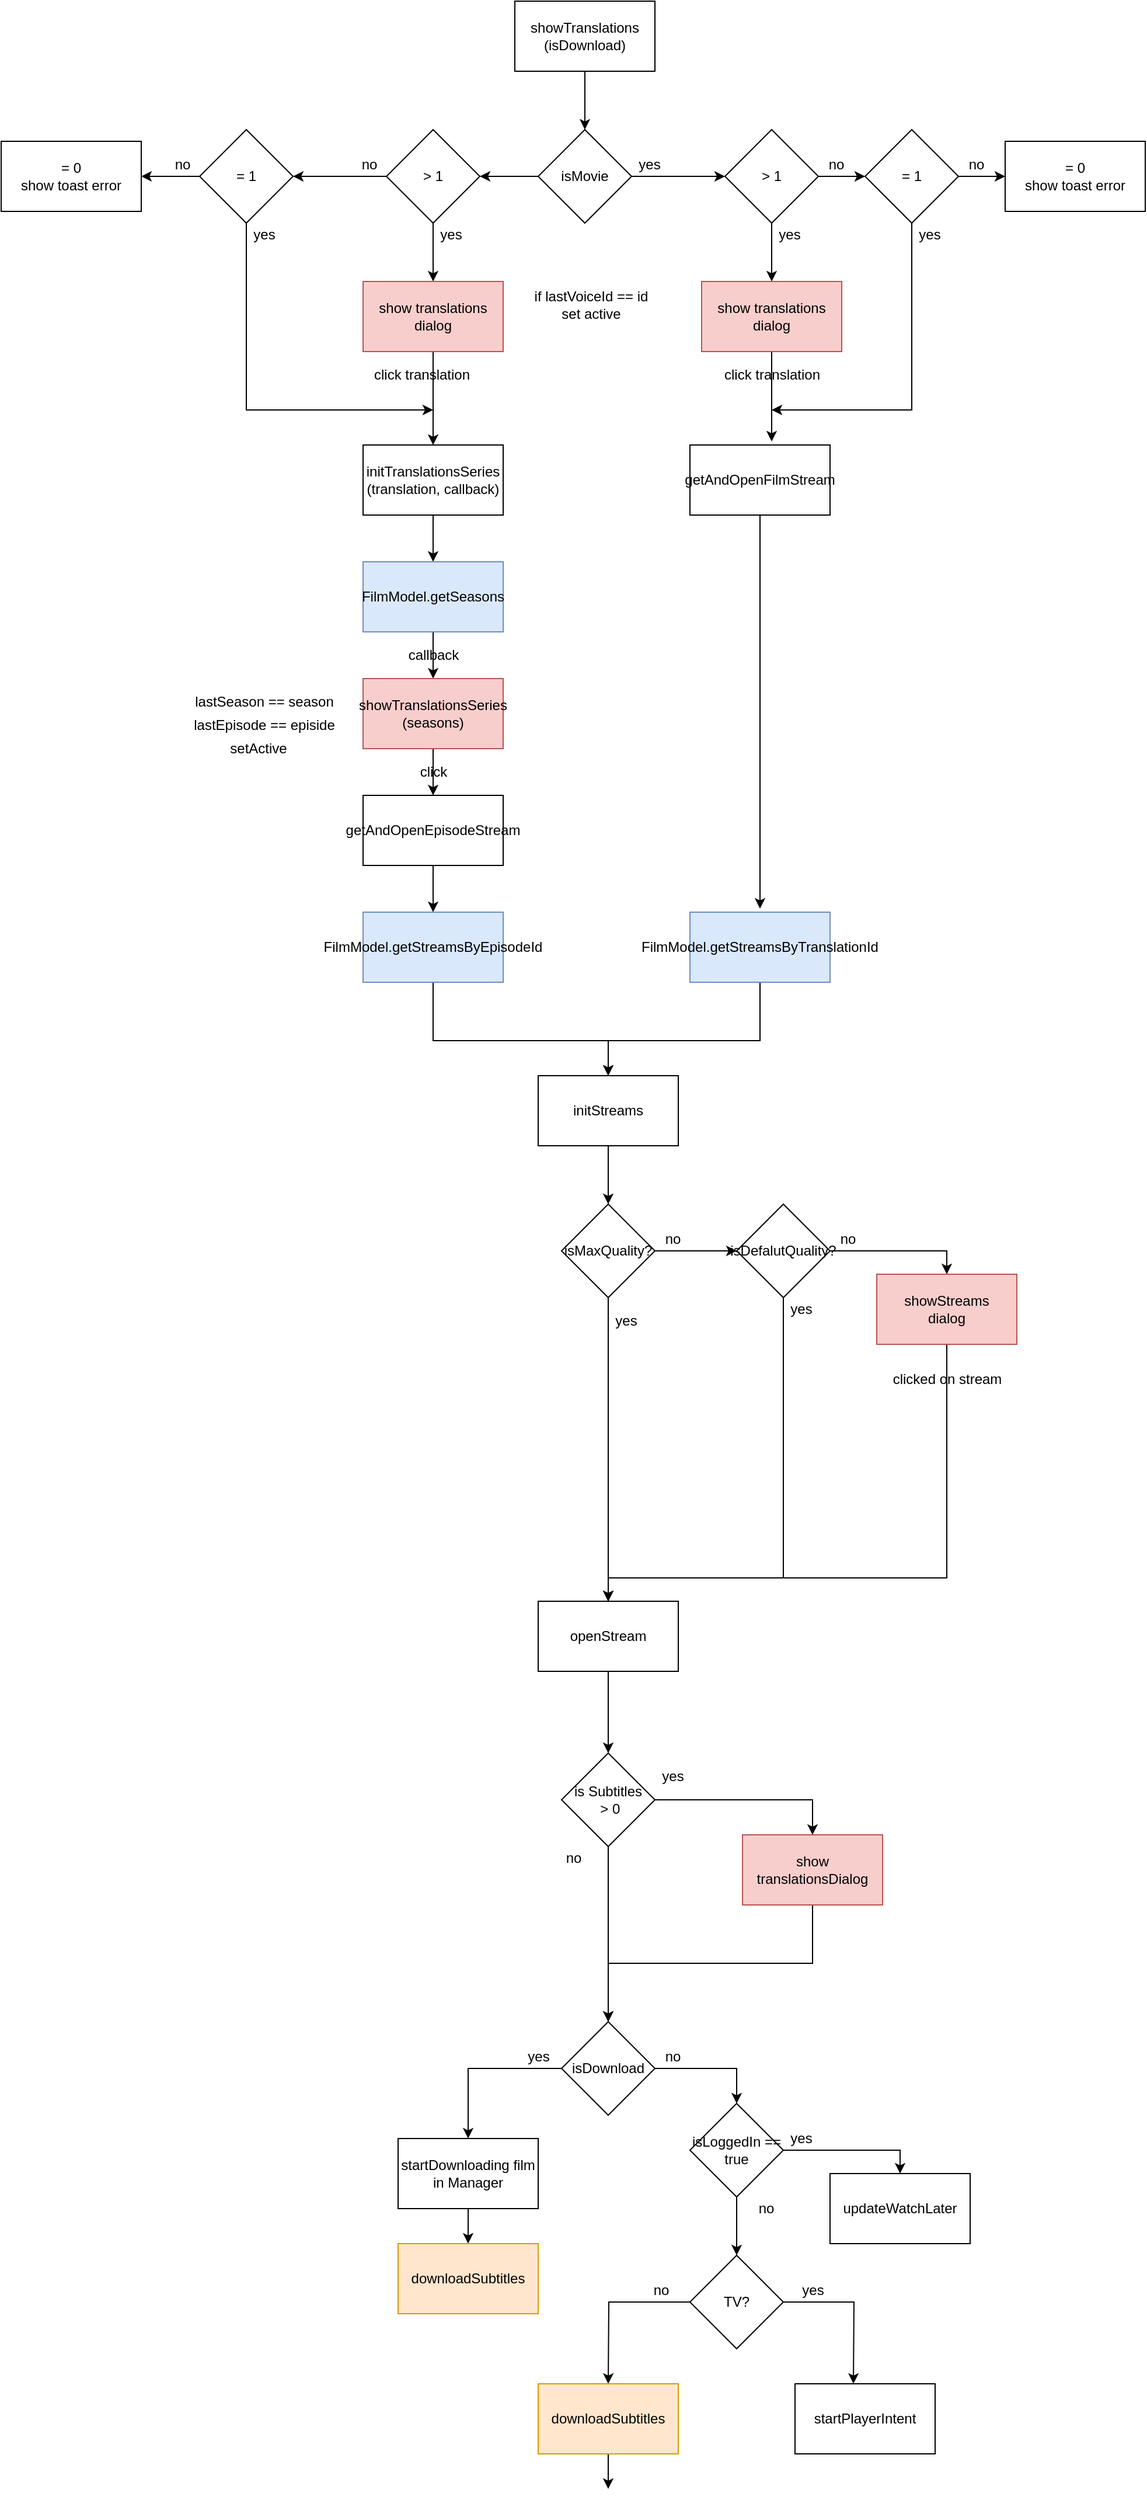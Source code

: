 <mxfile version="14.6.13" type="device"><diagram id="mMQAX7Scx4HPEl88t7cJ" name="Page-1"><mxGraphModel dx="2186" dy="806" grid="1" gridSize="10" guides="1" tooltips="1" connect="1" arrows="1" fold="1" page="1" pageScale="1" pageWidth="1100" pageHeight="850" math="0" shadow="0"><root><mxCell id="0"/><mxCell id="1" parent="0"/><mxCell id="85lDhkSbl57LRp26auMe-8" style="edgeStyle=orthogonalEdgeStyle;rounded=0;orthogonalLoop=1;jettySize=auto;html=1;entryX=0.5;entryY=0;entryDx=0;entryDy=0;" parent="1" source="85lDhkSbl57LRp26auMe-4" target="85lDhkSbl57LRp26auMe-5" edge="1"><mxGeometry relative="1" as="geometry"/></mxCell><mxCell id="85lDhkSbl57LRp26auMe-4" value="showTranslations&lt;br&gt;(isDownload)" style="rounded=0;whiteSpace=wrap;html=1;" parent="1" vertex="1"><mxGeometry x="380" y="310" width="120" height="60" as="geometry"/></mxCell><mxCell id="85lDhkSbl57LRp26auMe-10" style="edgeStyle=orthogonalEdgeStyle;rounded=0;orthogonalLoop=1;jettySize=auto;html=1;entryX=0;entryY=0.5;entryDx=0;entryDy=0;" parent="1" source="85lDhkSbl57LRp26auMe-5" target="85lDhkSbl57LRp26auMe-7" edge="1"><mxGeometry relative="1" as="geometry"/></mxCell><mxCell id="85lDhkSbl57LRp26auMe-46" style="edgeStyle=orthogonalEdgeStyle;rounded=0;orthogonalLoop=1;jettySize=auto;html=1;entryX=1;entryY=0.5;entryDx=0;entryDy=0;" parent="1" source="85lDhkSbl57LRp26auMe-5" target="85lDhkSbl57LRp26auMe-38" edge="1"><mxGeometry relative="1" as="geometry"/></mxCell><mxCell id="85lDhkSbl57LRp26auMe-5" value="isMovie" style="rhombus;whiteSpace=wrap;html=1;" parent="1" vertex="1"><mxGeometry x="400" y="420" width="80" height="80" as="geometry"/></mxCell><mxCell id="85lDhkSbl57LRp26auMe-6" value="yes" style="text;html=1;align=center;verticalAlign=middle;resizable=0;points=[];autosize=1;strokeColor=none;" parent="1" vertex="1"><mxGeometry x="480" y="440" width="30" height="20" as="geometry"/></mxCell><mxCell id="85lDhkSbl57LRp26auMe-11" style="edgeStyle=orthogonalEdgeStyle;rounded=0;orthogonalLoop=1;jettySize=auto;html=1;" parent="1" source="85lDhkSbl57LRp26auMe-7" edge="1"><mxGeometry relative="1" as="geometry"><mxPoint x="600" y="550" as="targetPoint"/></mxGeometry></mxCell><mxCell id="85lDhkSbl57LRp26auMe-12" style="edgeStyle=orthogonalEdgeStyle;rounded=0;orthogonalLoop=1;jettySize=auto;html=1;" parent="1" source="85lDhkSbl57LRp26auMe-7" edge="1"><mxGeometry relative="1" as="geometry"><mxPoint x="680" y="460" as="targetPoint"/></mxGeometry></mxCell><mxCell id="85lDhkSbl57LRp26auMe-7" value="&amp;gt; 1" style="rhombus;whiteSpace=wrap;html=1;" parent="1" vertex="1"><mxGeometry x="560" y="420" width="80" height="80" as="geometry"/></mxCell><mxCell id="85lDhkSbl57LRp26auMe-16" style="edgeStyle=orthogonalEdgeStyle;rounded=0;orthogonalLoop=1;jettySize=auto;html=1;entryX=0;entryY=0.5;entryDx=0;entryDy=0;" parent="1" source="85lDhkSbl57LRp26auMe-13" edge="1"><mxGeometry relative="1" as="geometry"><mxPoint x="800" y="460" as="targetPoint"/></mxGeometry></mxCell><mxCell id="85lDhkSbl57LRp26auMe-23" style="edgeStyle=orthogonalEdgeStyle;rounded=0;orthogonalLoop=1;jettySize=auto;html=1;" parent="1" source="85lDhkSbl57LRp26auMe-13" edge="1"><mxGeometry relative="1" as="geometry"><mxPoint x="600" y="660" as="targetPoint"/><Array as="points"><mxPoint x="720" y="660"/><mxPoint x="600" y="660"/></Array></mxGeometry></mxCell><mxCell id="85lDhkSbl57LRp26auMe-13" value="= 1" style="rhombus;whiteSpace=wrap;html=1;" parent="1" vertex="1"><mxGeometry x="680" y="420" width="80" height="80" as="geometry"/></mxCell><mxCell id="85lDhkSbl57LRp26auMe-17" value="yes" style="text;html=1;align=center;verticalAlign=middle;resizable=0;points=[];autosize=1;strokeColor=none;" parent="1" vertex="1"><mxGeometry x="720" y="500" width="30" height="20" as="geometry"/></mxCell><mxCell id="85lDhkSbl57LRp26auMe-19" value="no" style="text;html=1;align=center;verticalAlign=middle;resizable=0;points=[];autosize=1;strokeColor=none;" parent="1" vertex="1"><mxGeometry x="640" y="440" width="30" height="20" as="geometry"/></mxCell><mxCell id="85lDhkSbl57LRp26auMe-20" value="no" style="text;html=1;align=center;verticalAlign=middle;resizable=0;points=[];autosize=1;strokeColor=none;" parent="1" vertex="1"><mxGeometry x="760" y="440" width="30" height="20" as="geometry"/></mxCell><mxCell id="85lDhkSbl57LRp26auMe-24" value="yes" style="text;html=1;align=center;verticalAlign=middle;resizable=0;points=[];autosize=1;strokeColor=none;" parent="1" vertex="1"><mxGeometry x="600" y="500" width="30" height="20" as="geometry"/></mxCell><mxCell id="85lDhkSbl57LRp26auMe-25" value="= 0&lt;br&gt;show toast error" style="rounded=0;whiteSpace=wrap;html=1;" parent="1" vertex="1"><mxGeometry x="800" y="430" width="120" height="60" as="geometry"/></mxCell><mxCell id="cDGZaqkEyRVVqYqLpWu5-2" style="edgeStyle=orthogonalEdgeStyle;rounded=0;orthogonalLoop=1;jettySize=auto;html=1;" parent="1" source="85lDhkSbl57LRp26auMe-26" edge="1"><mxGeometry relative="1" as="geometry"><mxPoint x="600" y="687" as="targetPoint"/></mxGeometry></mxCell><mxCell id="85lDhkSbl57LRp26auMe-26" value="show translations dialog" style="whiteSpace=wrap;html=1;fillColor=#f8cecc;strokeColor=#b85450;" parent="1" vertex="1"><mxGeometry x="540" y="550" width="120" height="60" as="geometry"/></mxCell><mxCell id="85lDhkSbl57LRp26auMe-29" value="click translation" style="text;html=1;align=center;verticalAlign=middle;resizable=0;points=[];autosize=1;strokeColor=none;" parent="1" vertex="1"><mxGeometry x="550" y="620" width="100" height="20" as="geometry"/></mxCell><mxCell id="85lDhkSbl57LRp26auMe-47" style="edgeStyle=orthogonalEdgeStyle;rounded=0;orthogonalLoop=1;jettySize=auto;html=1;entryX=1;entryY=0.5;entryDx=0;entryDy=0;" parent="1" source="85lDhkSbl57LRp26auMe-36" target="85lDhkSbl57LRp26auMe-43" edge="1"><mxGeometry relative="1" as="geometry"/></mxCell><mxCell id="85lDhkSbl57LRp26auMe-48" style="edgeStyle=orthogonalEdgeStyle;rounded=0;orthogonalLoop=1;jettySize=auto;html=1;" parent="1" source="85lDhkSbl57LRp26auMe-36" edge="1"><mxGeometry relative="1" as="geometry"><mxPoint x="310" y="660" as="targetPoint"/><Array as="points"><mxPoint x="150" y="660"/><mxPoint x="310" y="660"/></Array></mxGeometry></mxCell><mxCell id="85lDhkSbl57LRp26auMe-36" value="= 1" style="rhombus;whiteSpace=wrap;html=1;flipH=1;" parent="1" vertex="1"><mxGeometry x="110" y="420" width="80" height="80" as="geometry"/></mxCell><mxCell id="85lDhkSbl57LRp26auMe-45" style="edgeStyle=orthogonalEdgeStyle;rounded=0;orthogonalLoop=1;jettySize=auto;html=1;entryX=1;entryY=0.5;entryDx=0;entryDy=0;" parent="1" source="85lDhkSbl57LRp26auMe-38" target="85lDhkSbl57LRp26auMe-36" edge="1"><mxGeometry relative="1" as="geometry"/></mxCell><mxCell id="85lDhkSbl57LRp26auMe-49" style="edgeStyle=orthogonalEdgeStyle;rounded=0;orthogonalLoop=1;jettySize=auto;html=1;" parent="1" source="85lDhkSbl57LRp26auMe-38" edge="1"><mxGeometry relative="1" as="geometry"><mxPoint x="310.0" y="550" as="targetPoint"/></mxGeometry></mxCell><mxCell id="85lDhkSbl57LRp26auMe-38" value="&amp;gt; 1" style="rhombus;whiteSpace=wrap;html=1;flipH=1;" parent="1" vertex="1"><mxGeometry x="270" y="420" width="80" height="80" as="geometry"/></mxCell><mxCell id="85lDhkSbl57LRp26auMe-39" value="yes" style="text;html=1;align=center;verticalAlign=middle;resizable=0;points=[];autosize=1;strokeColor=none;flipH=1;" parent="1" vertex="1"><mxGeometry x="310" y="500" width="30" height="20" as="geometry"/></mxCell><mxCell id="85lDhkSbl57LRp26auMe-40" value="no" style="text;html=1;align=center;verticalAlign=middle;resizable=0;points=[];autosize=1;strokeColor=none;flipH=1;" parent="1" vertex="1"><mxGeometry x="240" y="440" width="30" height="20" as="geometry"/></mxCell><mxCell id="85lDhkSbl57LRp26auMe-41" value="no" style="text;html=1;align=center;verticalAlign=middle;resizable=0;points=[];autosize=1;strokeColor=none;flipH=1;" parent="1" vertex="1"><mxGeometry x="80" y="440" width="30" height="20" as="geometry"/></mxCell><mxCell id="85lDhkSbl57LRp26auMe-42" value="yes" style="text;html=1;align=center;verticalAlign=middle;resizable=0;points=[];autosize=1;strokeColor=none;flipH=1;" parent="1" vertex="1"><mxGeometry x="150" y="500" width="30" height="20" as="geometry"/></mxCell><mxCell id="85lDhkSbl57LRp26auMe-43" value="= 0&lt;br&gt;show toast error" style="rounded=0;whiteSpace=wrap;html=1;flipH=1;" parent="1" vertex="1"><mxGeometry x="-60" y="430" width="120" height="60" as="geometry"/></mxCell><mxCell id="85lDhkSbl57LRp26auMe-58" style="edgeStyle=orthogonalEdgeStyle;rounded=0;orthogonalLoop=1;jettySize=auto;html=1;" parent="1" source="85lDhkSbl57LRp26auMe-50" edge="1"><mxGeometry relative="1" as="geometry"><mxPoint x="310" y="790" as="targetPoint"/></mxGeometry></mxCell><mxCell id="85lDhkSbl57LRp26auMe-50" value="initTranslationsSeries&lt;br&gt;(translation, callback)" style="whiteSpace=wrap;html=1;" parent="1" vertex="1"><mxGeometry x="250" y="690" width="120" height="60" as="geometry"/></mxCell><mxCell id="85lDhkSbl57LRp26auMe-54" style="edgeStyle=orthogonalEdgeStyle;rounded=0;orthogonalLoop=1;jettySize=auto;html=1;entryX=0.5;entryY=0;entryDx=0;entryDy=0;" parent="1" source="85lDhkSbl57LRp26auMe-51" target="85lDhkSbl57LRp26auMe-50" edge="1"><mxGeometry relative="1" as="geometry"/></mxCell><mxCell id="85lDhkSbl57LRp26auMe-51" value="show translations dialog" style="whiteSpace=wrap;html=1;fillColor=#f8cecc;strokeColor=#b85450;" parent="1" vertex="1"><mxGeometry x="250" y="550" width="120" height="60" as="geometry"/></mxCell><mxCell id="85lDhkSbl57LRp26auMe-52" value="click translation" style="text;html=1;align=center;verticalAlign=middle;resizable=0;points=[];autosize=1;strokeColor=none;" parent="1" vertex="1"><mxGeometry x="250" y="620" width="100" height="20" as="geometry"/></mxCell><mxCell id="85lDhkSbl57LRp26auMe-56" value="if lastVoiceId == id&lt;br&gt;set active" style="text;html=1;align=center;verticalAlign=middle;resizable=0;points=[];autosize=1;strokeColor=none;" parent="1" vertex="1"><mxGeometry x="390" y="555" width="110" height="30" as="geometry"/></mxCell><mxCell id="85lDhkSbl57LRp26auMe-63" style="edgeStyle=orthogonalEdgeStyle;rounded=0;orthogonalLoop=1;jettySize=auto;html=1;entryX=0.5;entryY=0;entryDx=0;entryDy=0;" parent="1" source="85lDhkSbl57LRp26auMe-57" target="85lDhkSbl57LRp26auMe-59" edge="1"><mxGeometry relative="1" as="geometry"/></mxCell><mxCell id="85lDhkSbl57LRp26auMe-57" value="FilmModel.getSeasons" style="whiteSpace=wrap;html=1;fillColor=#dae8fc;strokeColor=#6c8ebf;" parent="1" vertex="1"><mxGeometry x="250" y="790" width="120" height="60" as="geometry"/></mxCell><mxCell id="85lDhkSbl57LRp26auMe-72" style="edgeStyle=orthogonalEdgeStyle;rounded=0;orthogonalLoop=1;jettySize=auto;html=1;entryX=0.5;entryY=0;entryDx=0;entryDy=0;" parent="1" source="85lDhkSbl57LRp26auMe-59" target="85lDhkSbl57LRp26auMe-71" edge="1"><mxGeometry relative="1" as="geometry"/></mxCell><mxCell id="85lDhkSbl57LRp26auMe-59" value="showTranslationsSeries&lt;br&gt;(seasons)" style="whiteSpace=wrap;html=1;fillColor=#f8cecc;strokeColor=#b85450;" parent="1" vertex="1"><mxGeometry x="250" y="890" width="120" height="60" as="geometry"/></mxCell><mxCell id="85lDhkSbl57LRp26auMe-60" value="callback" style="text;html=1;align=center;verticalAlign=middle;resizable=0;points=[];autosize=1;strokeColor=none;" parent="1" vertex="1"><mxGeometry x="280" y="860" width="60" height="20" as="geometry"/></mxCell><mxCell id="85lDhkSbl57LRp26auMe-65" value="lastSeason == season" style="text;html=1;align=center;verticalAlign=middle;resizable=0;points=[];autosize=1;strokeColor=none;" parent="1" vertex="1"><mxGeometry x="100" y="900" width="130" height="20" as="geometry"/></mxCell><mxCell id="85lDhkSbl57LRp26auMe-67" value="lastEpisode == episide" style="text;html=1;align=center;verticalAlign=middle;resizable=0;points=[];autosize=1;strokeColor=none;" parent="1" vertex="1"><mxGeometry x="95" y="920" width="140" height="20" as="geometry"/></mxCell><mxCell id="85lDhkSbl57LRp26auMe-70" value="setActive" style="text;html=1;align=center;verticalAlign=middle;resizable=0;points=[];autosize=1;strokeColor=none;" parent="1" vertex="1"><mxGeometry x="130" y="940" width="60" height="20" as="geometry"/></mxCell><mxCell id="85lDhkSbl57LRp26auMe-76" style="edgeStyle=orthogonalEdgeStyle;rounded=0;orthogonalLoop=1;jettySize=auto;html=1;entryX=0.5;entryY=0;entryDx=0;entryDy=0;" parent="1" source="85lDhkSbl57LRp26auMe-71" target="85lDhkSbl57LRp26auMe-74" edge="1"><mxGeometry relative="1" as="geometry"/></mxCell><mxCell id="85lDhkSbl57LRp26auMe-71" value="getAndOpenEpisodeStream" style="whiteSpace=wrap;html=1;" parent="1" vertex="1"><mxGeometry x="250" y="990" width="120" height="60" as="geometry"/></mxCell><mxCell id="85lDhkSbl57LRp26auMe-73" value="click" style="text;html=1;align=center;verticalAlign=middle;resizable=0;points=[];autosize=1;strokeColor=none;" parent="1" vertex="1"><mxGeometry x="290" y="960" width="40" height="20" as="geometry"/></mxCell><mxCell id="cDGZaqkEyRVVqYqLpWu5-6" style="edgeStyle=orthogonalEdgeStyle;rounded=0;orthogonalLoop=1;jettySize=auto;html=1;" parent="1" source="85lDhkSbl57LRp26auMe-74" target="85lDhkSbl57LRp26auMe-77" edge="1"><mxGeometry relative="1" as="geometry"><Array as="points"><mxPoint x="310" y="1200"/><mxPoint x="460" y="1200"/></Array></mxGeometry></mxCell><UserObject label="FilmModel.getStreamsByEpisodeId" id="85lDhkSbl57LRp26auMe-74"><mxCell style="whiteSpace=wrap;html=1;fillColor=#dae8fc;strokeColor=#6c8ebf;" parent="1" vertex="1"><mxGeometry x="250" y="1090" width="120" height="60" as="geometry"/></mxCell></UserObject><mxCell id="cDGZaqkEyRVVqYqLpWu5-9" style="edgeStyle=orthogonalEdgeStyle;rounded=0;orthogonalLoop=1;jettySize=auto;html=1;entryX=0.5;entryY=0;entryDx=0;entryDy=0;" parent="1" source="85lDhkSbl57LRp26auMe-77" target="cDGZaqkEyRVVqYqLpWu5-8" edge="1"><mxGeometry relative="1" as="geometry"/></mxCell><mxCell id="85lDhkSbl57LRp26auMe-77" value="initStreams" style="rounded=0;whiteSpace=wrap;html=1;" parent="1" vertex="1"><mxGeometry x="400" y="1230" width="120" height="60" as="geometry"/></mxCell><mxCell id="GfJtKQM_krlL4zVAw1yh-10" style="edgeStyle=orthogonalEdgeStyle;rounded=0;orthogonalLoop=1;jettySize=auto;html=1;entryX=0.5;entryY=0;entryDx=0;entryDy=0;" edge="1" parent="1" source="85lDhkSbl57LRp26auMe-83" target="GfJtKQM_krlL4zVAw1yh-2"><mxGeometry relative="1" as="geometry"/></mxCell><mxCell id="85lDhkSbl57LRp26auMe-83" value="openStream" style="whiteSpace=wrap;html=1;" parent="1" vertex="1"><mxGeometry x="400" y="1680" width="120" height="60" as="geometry"/></mxCell><mxCell id="85lDhkSbl57LRp26auMe-93" style="edgeStyle=orthogonalEdgeStyle;rounded=0;orthogonalLoop=1;jettySize=auto;html=1;entryX=0.5;entryY=0;entryDx=0;entryDy=0;" parent="1" source="85lDhkSbl57LRp26auMe-86" target="85lDhkSbl57LRp26auMe-92" edge="1"><mxGeometry relative="1" as="geometry"/></mxCell><mxCell id="85lDhkSbl57LRp26auMe-98" style="edgeStyle=orthogonalEdgeStyle;rounded=0;orthogonalLoop=1;jettySize=auto;html=1;entryX=0.5;entryY=0;entryDx=0;entryDy=0;" parent="1" source="85lDhkSbl57LRp26auMe-86" target="85lDhkSbl57LRp26auMe-95" edge="1"><mxGeometry relative="1" as="geometry"/></mxCell><mxCell id="85lDhkSbl57LRp26auMe-86" value="isDownload" style="rhombus;whiteSpace=wrap;html=1;" parent="1" vertex="1"><mxGeometry x="420" y="2040" width="80" height="80" as="geometry"/></mxCell><mxCell id="85lDhkSbl57LRp26auMe-88" value="yes" style="text;html=1;align=center;verticalAlign=middle;resizable=0;points=[];autosize=1;strokeColor=none;" parent="1" vertex="1"><mxGeometry x="385" y="2060" width="30" height="20" as="geometry"/></mxCell><mxCell id="85lDhkSbl57LRp26auMe-89" value="no" style="text;html=1;align=center;verticalAlign=middle;resizable=0;points=[];autosize=1;strokeColor=none;" parent="1" vertex="1"><mxGeometry x="500" y="2060" width="30" height="20" as="geometry"/></mxCell><mxCell id="cDGZaqkEyRVVqYqLpWu5-26" style="edgeStyle=orthogonalEdgeStyle;rounded=0;orthogonalLoop=1;jettySize=auto;html=1;entryX=0.5;entryY=0;entryDx=0;entryDy=0;" parent="1" source="85lDhkSbl57LRp26auMe-92" target="cDGZaqkEyRVVqYqLpWu5-25" edge="1"><mxGeometry relative="1" as="geometry"/></mxCell><mxCell id="85lDhkSbl57LRp26auMe-92" value="startDownloading film in Manager" style="whiteSpace=wrap;html=1;" parent="1" vertex="1"><mxGeometry x="280" y="2140" width="120" height="60" as="geometry"/></mxCell><mxCell id="85lDhkSbl57LRp26auMe-99" style="edgeStyle=orthogonalEdgeStyle;rounded=0;orthogonalLoop=1;jettySize=auto;html=1;entryX=0.5;entryY=0;entryDx=0;entryDy=0;" parent="1" source="85lDhkSbl57LRp26auMe-95" target="85lDhkSbl57LRp26auMe-96" edge="1"><mxGeometry relative="1" as="geometry"/></mxCell><mxCell id="85lDhkSbl57LRp26auMe-101" style="edgeStyle=orthogonalEdgeStyle;rounded=0;orthogonalLoop=1;jettySize=auto;html=1;" parent="1" source="85lDhkSbl57LRp26auMe-95" edge="1"><mxGeometry relative="1" as="geometry"><mxPoint x="570" y="2240" as="targetPoint"/></mxGeometry></mxCell><mxCell id="85lDhkSbl57LRp26auMe-95" value="isLoggedIn == true" style="rhombus;whiteSpace=wrap;html=1;" parent="1" vertex="1"><mxGeometry x="530" y="2110" width="80" height="80" as="geometry"/></mxCell><mxCell id="85lDhkSbl57LRp26auMe-96" value="updateWatchLater" style="whiteSpace=wrap;html=1;" parent="1" vertex="1"><mxGeometry x="650" y="2170" width="120" height="60" as="geometry"/></mxCell><mxCell id="85lDhkSbl57LRp26auMe-97" value="yes" style="text;html=1;align=center;verticalAlign=middle;resizable=0;points=[];autosize=1;strokeColor=none;" parent="1" vertex="1"><mxGeometry x="610" y="2130" width="30" height="20" as="geometry"/></mxCell><mxCell id="85lDhkSbl57LRp26auMe-100" value="no&lt;br&gt;" style="text;html=1;align=center;verticalAlign=middle;resizable=0;points=[];autosize=1;strokeColor=none;" parent="1" vertex="1"><mxGeometry x="580" y="2190" width="30" height="20" as="geometry"/></mxCell><mxCell id="85lDhkSbl57LRp26auMe-106" style="edgeStyle=orthogonalEdgeStyle;rounded=0;orthogonalLoop=1;jettySize=auto;html=1;" parent="1" source="85lDhkSbl57LRp26auMe-105" edge="1"><mxGeometry relative="1" as="geometry"><mxPoint x="460" y="2350" as="targetPoint"/></mxGeometry></mxCell><mxCell id="85lDhkSbl57LRp26auMe-107" style="edgeStyle=orthogonalEdgeStyle;rounded=0;orthogonalLoop=1;jettySize=auto;html=1;" parent="1" source="85lDhkSbl57LRp26auMe-105" edge="1"><mxGeometry relative="1" as="geometry"><mxPoint x="670" y="2350" as="targetPoint"/></mxGeometry></mxCell><mxCell id="85lDhkSbl57LRp26auMe-105" value="TV?" style="rhombus;whiteSpace=wrap;html=1;" parent="1" vertex="1"><mxGeometry x="530" y="2240" width="80" height="80" as="geometry"/></mxCell><mxCell id="85lDhkSbl57LRp26auMe-108" value="yes" style="text;html=1;align=center;verticalAlign=middle;resizable=0;points=[];autosize=1;strokeColor=none;" parent="1" vertex="1"><mxGeometry x="620" y="2260" width="30" height="20" as="geometry"/></mxCell><mxCell id="85lDhkSbl57LRp26auMe-109" value="no&lt;br&gt;" style="text;html=1;align=center;verticalAlign=middle;resizable=0;points=[];autosize=1;strokeColor=none;" parent="1" vertex="1"><mxGeometry x="490" y="2260" width="30" height="20" as="geometry"/></mxCell><mxCell id="85lDhkSbl57LRp26auMe-110" value="startPlayerIntent" style="whiteSpace=wrap;html=1;" parent="1" vertex="1"><mxGeometry x="620" y="2350" width="120" height="60" as="geometry"/></mxCell><mxCell id="cDGZaqkEyRVVqYqLpWu5-28" style="edgeStyle=orthogonalEdgeStyle;rounded=0;orthogonalLoop=1;jettySize=auto;html=1;entryX=0.5;entryY=0;entryDx=0;entryDy=0;" parent="1" source="85lDhkSbl57LRp26auMe-111" edge="1"><mxGeometry relative="1" as="geometry"><mxPoint x="460" y="2440" as="targetPoint"/></mxGeometry></mxCell><mxCell id="85lDhkSbl57LRp26auMe-111" value="open ext player" style="whiteSpace=wrap;html=1;" parent="1" vertex="1"><mxGeometry x="400" y="2350" width="120" height="60" as="geometry"/></mxCell><mxCell id="cDGZaqkEyRVVqYqLpWu5-5" style="edgeStyle=orthogonalEdgeStyle;rounded=0;orthogonalLoop=1;jettySize=auto;html=1;" parent="1" source="cDGZaqkEyRVVqYqLpWu5-1" edge="1"><mxGeometry relative="1" as="geometry"><mxPoint x="590" y="1087" as="targetPoint"/></mxGeometry></mxCell><mxCell id="cDGZaqkEyRVVqYqLpWu5-1" value="getAndOpenFilmStream" style="whiteSpace=wrap;html=1;" parent="1" vertex="1"><mxGeometry x="530" y="690" width="120" height="60" as="geometry"/></mxCell><mxCell id="cDGZaqkEyRVVqYqLpWu5-7" style="edgeStyle=orthogonalEdgeStyle;rounded=0;orthogonalLoop=1;jettySize=auto;html=1;entryX=0.5;entryY=0;entryDx=0;entryDy=0;" parent="1" source="cDGZaqkEyRVVqYqLpWu5-3" target="85lDhkSbl57LRp26auMe-77" edge="1"><mxGeometry relative="1" as="geometry"><Array as="points"><mxPoint x="590" y="1200"/><mxPoint x="460" y="1200"/></Array></mxGeometry></mxCell><UserObject label="FilmModel.getStreamsByTranslationId" link="FilmModel.getStreamsByTranslationId" id="cDGZaqkEyRVVqYqLpWu5-3"><mxCell style="whiteSpace=wrap;html=1;fillColor=#dae8fc;strokeColor=#6c8ebf;" parent="1" vertex="1"><mxGeometry x="530" y="1090" width="120" height="60" as="geometry"/></mxCell></UserObject><mxCell id="cDGZaqkEyRVVqYqLpWu5-10" style="edgeStyle=orthogonalEdgeStyle;rounded=0;orthogonalLoop=1;jettySize=auto;html=1;entryX=0.5;entryY=0;entryDx=0;entryDy=0;" parent="1" source="cDGZaqkEyRVVqYqLpWu5-8" target="85lDhkSbl57LRp26auMe-83" edge="1"><mxGeometry relative="1" as="geometry"/></mxCell><mxCell id="cDGZaqkEyRVVqYqLpWu5-15" style="edgeStyle=orthogonalEdgeStyle;rounded=0;orthogonalLoop=1;jettySize=auto;html=1;" parent="1" source="cDGZaqkEyRVVqYqLpWu5-8" target="cDGZaqkEyRVVqYqLpWu5-14" edge="1"><mxGeometry relative="1" as="geometry"/></mxCell><mxCell id="cDGZaqkEyRVVqYqLpWu5-8" value="isMaxQuality?" style="rhombus;whiteSpace=wrap;html=1;" parent="1" vertex="1"><mxGeometry x="420" y="1340" width="80" height="80" as="geometry"/></mxCell><mxCell id="cDGZaqkEyRVVqYqLpWu5-11" value="yes" style="text;html=1;align=center;verticalAlign=middle;resizable=0;points=[];autosize=1;strokeColor=none;" parent="1" vertex="1"><mxGeometry x="460" y="1430" width="30" height="20" as="geometry"/></mxCell><mxCell id="cDGZaqkEyRVVqYqLpWu5-12" value="no&lt;br&gt;" style="text;html=1;align=center;verticalAlign=middle;resizable=0;points=[];autosize=1;strokeColor=none;" parent="1" vertex="1"><mxGeometry x="500" y="1360" width="30" height="20" as="geometry"/></mxCell><mxCell id="cDGZaqkEyRVVqYqLpWu5-17" style="edgeStyle=orthogonalEdgeStyle;rounded=0;orthogonalLoop=1;jettySize=auto;html=1;entryX=0.5;entryY=0;entryDx=0;entryDy=0;" parent="1" source="cDGZaqkEyRVVqYqLpWu5-14" target="85lDhkSbl57LRp26auMe-83" edge="1"><mxGeometry relative="1" as="geometry"><Array as="points"><mxPoint x="610" y="1660"/><mxPoint x="460" y="1660"/></Array></mxGeometry></mxCell><mxCell id="cDGZaqkEyRVVqYqLpWu5-20" style="edgeStyle=orthogonalEdgeStyle;rounded=0;orthogonalLoop=1;jettySize=auto;html=1;entryX=0.5;entryY=0;entryDx=0;entryDy=0;" parent="1" source="cDGZaqkEyRVVqYqLpWu5-14" target="cDGZaqkEyRVVqYqLpWu5-19" edge="1"><mxGeometry relative="1" as="geometry"/></mxCell><mxCell id="cDGZaqkEyRVVqYqLpWu5-14" value="isDefalutQuality?" style="rhombus;whiteSpace=wrap;html=1;" parent="1" vertex="1"><mxGeometry x="570" y="1340" width="80" height="80" as="geometry"/></mxCell><mxCell id="cDGZaqkEyRVVqYqLpWu5-23" style="edgeStyle=orthogonalEdgeStyle;rounded=0;orthogonalLoop=1;jettySize=auto;html=1;" parent="1" source="cDGZaqkEyRVVqYqLpWu5-19" edge="1"><mxGeometry relative="1" as="geometry"><mxPoint x="460" y="1680" as="targetPoint"/><Array as="points"><mxPoint x="750" y="1660"/><mxPoint x="460" y="1660"/></Array></mxGeometry></mxCell><mxCell id="cDGZaqkEyRVVqYqLpWu5-19" value="showStreams&lt;br&gt;dialog" style="whiteSpace=wrap;html=1;fillColor=#f8cecc;strokeColor=#b85450;" parent="1" vertex="1"><mxGeometry x="690" y="1400" width="120" height="60" as="geometry"/></mxCell><mxCell id="cDGZaqkEyRVVqYqLpWu5-21" value="no&lt;br&gt;" style="text;html=1;align=center;verticalAlign=middle;resizable=0;points=[];autosize=1;strokeColor=none;" parent="1" vertex="1"><mxGeometry x="650" y="1360" width="30" height="20" as="geometry"/></mxCell><mxCell id="cDGZaqkEyRVVqYqLpWu5-22" value="yes" style="text;html=1;align=center;verticalAlign=middle;resizable=0;points=[];autosize=1;strokeColor=none;" parent="1" vertex="1"><mxGeometry x="610" y="1420" width="30" height="20" as="geometry"/></mxCell><mxCell id="cDGZaqkEyRVVqYqLpWu5-24" value="clicked on stream" style="text;html=1;align=center;verticalAlign=middle;resizable=0;points=[];autosize=1;strokeColor=none;" parent="1" vertex="1"><mxGeometry x="695" y="1480" width="110" height="20" as="geometry"/></mxCell><mxCell id="cDGZaqkEyRVVqYqLpWu5-25" value="downloadSubtitles" style="whiteSpace=wrap;html=1;fillColor=#ffe6cc;strokeColor=#d79b00;" parent="1" vertex="1"><mxGeometry x="280" y="2230" width="120" height="60" as="geometry"/></mxCell><mxCell id="cDGZaqkEyRVVqYqLpWu5-27" value="downloadSubtitles" style="whiteSpace=wrap;html=1;fillColor=#ffe6cc;strokeColor=#d79b00;" parent="1" vertex="1"><mxGeometry x="400" y="2350" width="120" height="60" as="geometry"/></mxCell><mxCell id="GfJtKQM_krlL4zVAw1yh-9" style="edgeStyle=orthogonalEdgeStyle;rounded=0;orthogonalLoop=1;jettySize=auto;html=1;" edge="1" parent="1" source="GfJtKQM_krlL4zVAw1yh-1"><mxGeometry relative="1" as="geometry"><mxPoint x="460" y="2040" as="targetPoint"/><Array as="points"><mxPoint x="635" y="1990"/></Array></mxGeometry></mxCell><mxCell id="GfJtKQM_krlL4zVAw1yh-1" value="show translationsDialog" style="whiteSpace=wrap;html=1;fillColor=#f8cecc;strokeColor=#b85450;" vertex="1" parent="1"><mxGeometry x="575" y="1880" width="120" height="60" as="geometry"/></mxCell><mxCell id="GfJtKQM_krlL4zVAw1yh-3" value="no" style="text;html=1;align=center;verticalAlign=middle;resizable=0;points=[];autosize=1;strokeColor=none;" vertex="1" parent="1"><mxGeometry x="415" y="1890" width="30" height="20" as="geometry"/></mxCell><mxCell id="GfJtKQM_krlL4zVAw1yh-5" value="yes" style="text;html=1;align=center;verticalAlign=middle;resizable=0;points=[];autosize=1;strokeColor=none;" vertex="1" parent="1"><mxGeometry x="500" y="1820" width="30" height="20" as="geometry"/></mxCell><mxCell id="GfJtKQM_krlL4zVAw1yh-8" style="edgeStyle=orthogonalEdgeStyle;rounded=0;orthogonalLoop=1;jettySize=auto;html=1;" edge="1" parent="1" source="GfJtKQM_krlL4zVAw1yh-2" target="GfJtKQM_krlL4zVAw1yh-1"><mxGeometry relative="1" as="geometry"><Array as="points"><mxPoint x="635" y="1850"/></Array></mxGeometry></mxCell><mxCell id="GfJtKQM_krlL4zVAw1yh-11" style="edgeStyle=orthogonalEdgeStyle;rounded=0;orthogonalLoop=1;jettySize=auto;html=1;entryX=0.5;entryY=0;entryDx=0;entryDy=0;" edge="1" parent="1" source="GfJtKQM_krlL4zVAw1yh-2" target="85lDhkSbl57LRp26auMe-86"><mxGeometry relative="1" as="geometry"/></mxCell><mxCell id="GfJtKQM_krlL4zVAw1yh-2" value="is Subtitles&lt;br&gt;&amp;nbsp;&amp;gt; 0" style="rhombus;whiteSpace=wrap;html=1;" vertex="1" parent="1"><mxGeometry x="420" y="1810" width="80" height="80" as="geometry"/></mxCell></root></mxGraphModel></diagram></mxfile>